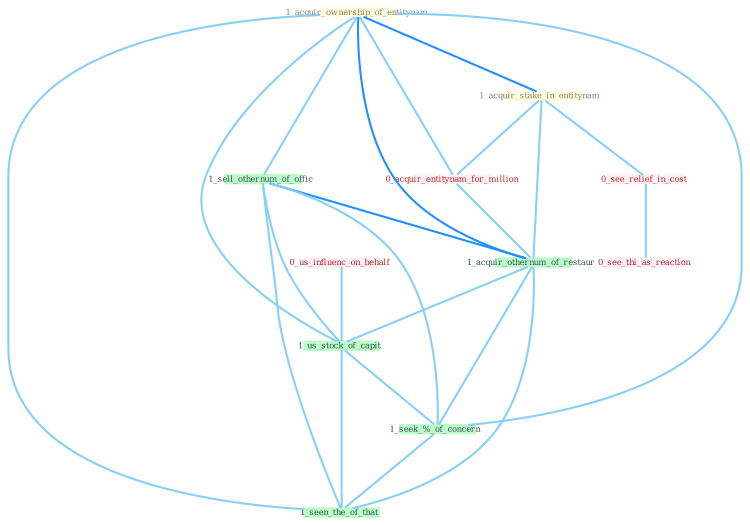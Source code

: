 Graph G{ 
    node
    [shape=polygon,style=filled,width=.5,height=.06,color="#BDFCC9",fixedsize=true,fontsize=4,
    fontcolor="#2f4f4f"];
    {node
    [color="#ffffe0", fontcolor="#8b7d6b"] "1_acquir_ownership_of_entitynam " "1_acquir_stake_in_entitynam "}
{node [color="#fff0f5", fontcolor="#b22222"] "0_acquir_entitynam_for_million " "0_us_influenc_on_behalf " "0_see_relief_in_cost " "0_see_thi_as_reaction "}
edge [color="#B0E2FF"];

	"1_acquir_ownership_of_entitynam " -- "1_acquir_stake_in_entitynam " [w="2", color="#1e90ff" , len=0.8];
	"1_acquir_ownership_of_entitynam " -- "0_acquir_entitynam_for_million " [w="1", color="#87cefa" ];
	"1_acquir_ownership_of_entitynam " -- "1_sell_othernum_of_offic " [w="1", color="#87cefa" ];
	"1_acquir_ownership_of_entitynam " -- "1_acquir_othernum_of_restaur " [w="2", color="#1e90ff" , len=0.8];
	"1_acquir_ownership_of_entitynam " -- "1_us_stock_of_capit " [w="1", color="#87cefa" ];
	"1_acquir_ownership_of_entitynam " -- "1_seek_%_of_concern " [w="1", color="#87cefa" ];
	"1_acquir_ownership_of_entitynam " -- "1_seen_the_of_that " [w="1", color="#87cefa" ];
	"1_acquir_stake_in_entitynam " -- "0_acquir_entitynam_for_million " [w="1", color="#87cefa" ];
	"1_acquir_stake_in_entitynam " -- "0_see_relief_in_cost " [w="1", color="#87cefa" ];
	"1_acquir_stake_in_entitynam " -- "1_acquir_othernum_of_restaur " [w="1", color="#87cefa" ];
	"0_acquir_entitynam_for_million " -- "1_acquir_othernum_of_restaur " [w="1", color="#87cefa" ];
	"1_sell_othernum_of_offic " -- "1_acquir_othernum_of_restaur " [w="2", color="#1e90ff" , len=0.8];
	"1_sell_othernum_of_offic " -- "1_us_stock_of_capit " [w="1", color="#87cefa" ];
	"1_sell_othernum_of_offic " -- "1_seek_%_of_concern " [w="1", color="#87cefa" ];
	"1_sell_othernum_of_offic " -- "1_seen_the_of_that " [w="1", color="#87cefa" ];
	"0_us_influenc_on_behalf " -- "1_us_stock_of_capit " [w="1", color="#87cefa" ];
	"0_see_relief_in_cost " -- "0_see_thi_as_reaction " [w="1", color="#87cefa" ];
	"1_acquir_othernum_of_restaur " -- "1_us_stock_of_capit " [w="1", color="#87cefa" ];
	"1_acquir_othernum_of_restaur " -- "1_seek_%_of_concern " [w="1", color="#87cefa" ];
	"1_acquir_othernum_of_restaur " -- "1_seen_the_of_that " [w="1", color="#87cefa" ];
	"1_us_stock_of_capit " -- "1_seek_%_of_concern " [w="1", color="#87cefa" ];
	"1_us_stock_of_capit " -- "1_seen_the_of_that " [w="1", color="#87cefa" ];
	"1_seek_%_of_concern " -- "1_seen_the_of_that " [w="1", color="#87cefa" ];
}